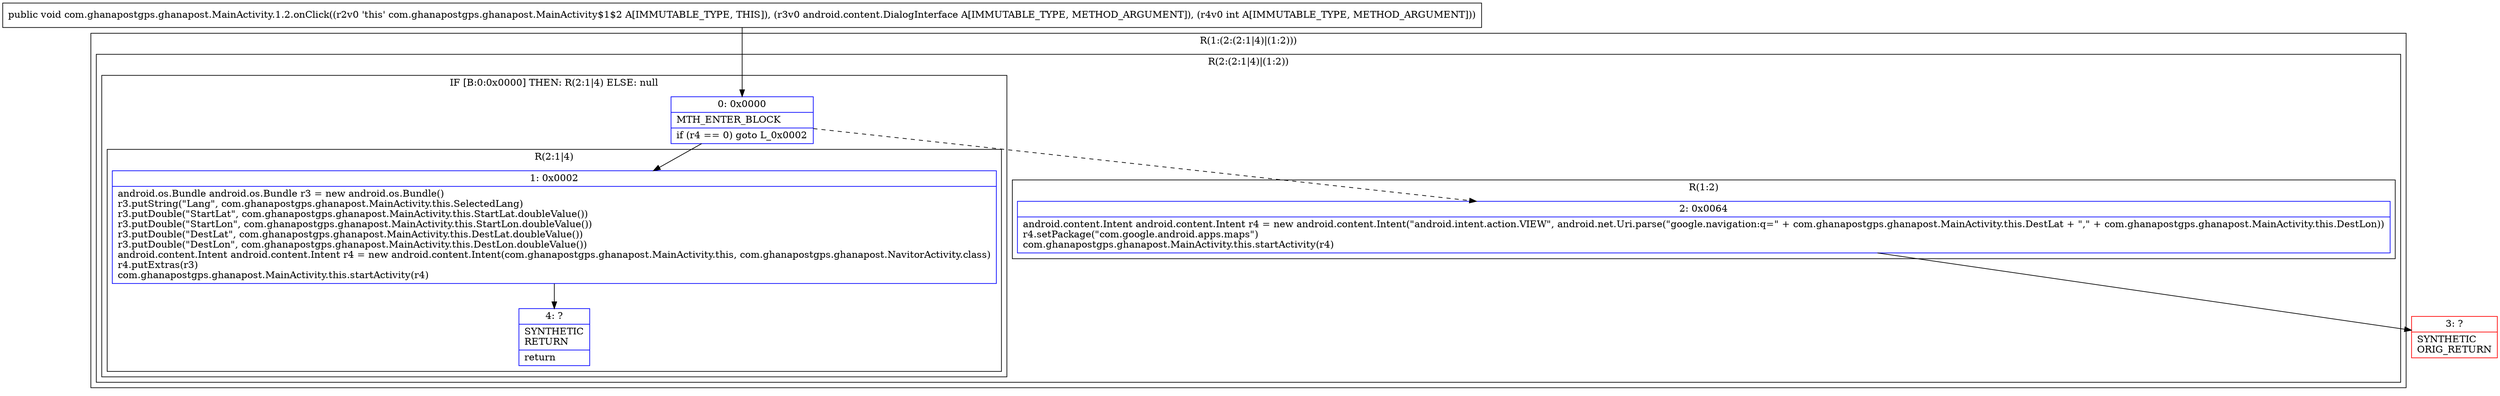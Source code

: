 digraph "CFG forcom.ghanapostgps.ghanapost.MainActivity.1.2.onClick(Landroid\/content\/DialogInterface;I)V" {
subgraph cluster_Region_1961909718 {
label = "R(1:(2:(2:1|4)|(1:2)))";
node [shape=record,color=blue];
subgraph cluster_Region_1642136050 {
label = "R(2:(2:1|4)|(1:2))";
node [shape=record,color=blue];
subgraph cluster_IfRegion_685781847 {
label = "IF [B:0:0x0000] THEN: R(2:1|4) ELSE: null";
node [shape=record,color=blue];
Node_0 [shape=record,label="{0\:\ 0x0000|MTH_ENTER_BLOCK\l|if (r4 == 0) goto L_0x0002\l}"];
subgraph cluster_Region_544033401 {
label = "R(2:1|4)";
node [shape=record,color=blue];
Node_1 [shape=record,label="{1\:\ 0x0002|android.os.Bundle android.os.Bundle r3 = new android.os.Bundle()\lr3.putString(\"Lang\", com.ghanapostgps.ghanapost.MainActivity.this.SelectedLang)\lr3.putDouble(\"StartLat\", com.ghanapostgps.ghanapost.MainActivity.this.StartLat.doubleValue())\lr3.putDouble(\"StartLon\", com.ghanapostgps.ghanapost.MainActivity.this.StartLon.doubleValue())\lr3.putDouble(\"DestLat\", com.ghanapostgps.ghanapost.MainActivity.this.DestLat.doubleValue())\lr3.putDouble(\"DestLon\", com.ghanapostgps.ghanapost.MainActivity.this.DestLon.doubleValue())\landroid.content.Intent android.content.Intent r4 = new android.content.Intent(com.ghanapostgps.ghanapost.MainActivity.this, com.ghanapostgps.ghanapost.NavitorActivity.class)\lr4.putExtras(r3)\lcom.ghanapostgps.ghanapost.MainActivity.this.startActivity(r4)\l}"];
Node_4 [shape=record,label="{4\:\ ?|SYNTHETIC\lRETURN\l|return\l}"];
}
}
subgraph cluster_Region_1382317971 {
label = "R(1:2)";
node [shape=record,color=blue];
Node_2 [shape=record,label="{2\:\ 0x0064|android.content.Intent android.content.Intent r4 = new android.content.Intent(\"android.intent.action.VIEW\", android.net.Uri.parse(\"google.navigation:q=\" + com.ghanapostgps.ghanapost.MainActivity.this.DestLat + \",\" + com.ghanapostgps.ghanapost.MainActivity.this.DestLon))\lr4.setPackage(\"com.google.android.apps.maps\")\lcom.ghanapostgps.ghanapost.MainActivity.this.startActivity(r4)\l}"];
}
}
}
Node_3 [shape=record,color=red,label="{3\:\ ?|SYNTHETIC\lORIG_RETURN\l}"];
MethodNode[shape=record,label="{public void com.ghanapostgps.ghanapost.MainActivity.1.2.onClick((r2v0 'this' com.ghanapostgps.ghanapost.MainActivity$1$2 A[IMMUTABLE_TYPE, THIS]), (r3v0 android.content.DialogInterface A[IMMUTABLE_TYPE, METHOD_ARGUMENT]), (r4v0 int A[IMMUTABLE_TYPE, METHOD_ARGUMENT])) }"];
MethodNode -> Node_0;
Node_0 -> Node_1;
Node_0 -> Node_2[style=dashed];
Node_1 -> Node_4;
Node_2 -> Node_3;
}

